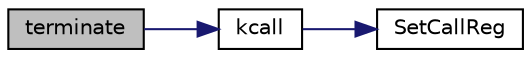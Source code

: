 digraph "terminate"
{
 // LATEX_PDF_SIZE
  edge [fontname="Helvetica",fontsize="10",labelfontname="Helvetica",labelfontsize="10"];
  node [fontname="Helvetica",fontsize="10",shape=record];
  rankdir="LR";
  Node1 [label="terminate",height=0.2,width=0.4,color="black", fillcolor="grey75", style="filled", fontcolor="black",tooltip="Requests the termination of the running process."];
  Node1 -> Node2 [color="midnightblue",fontsize="10",style="solid"];
  Node2 [label="kcall",height=0.2,width=0.4,color="black", fillcolor="white", style="filled",URL="$calls_8c.html#a84f7c9fb55cbe7f8924be7b30eef3926",tooltip="Sets up the kernel call and gives CPU control to the kernel to service the call."];
  Node2 -> Node3 [color="midnightblue",fontsize="10",style="solid"];
  Node3 [label="SetCallReg",height=0.2,width=0.4,color="black", fillcolor="white", style="filled",URL="$k__cpu_8c.html#a49e8ab7828a8458da2c0a7115ceb5076",tooltip="Sets the designated kernel call register with a pointer to a kernel call structure."];
}
